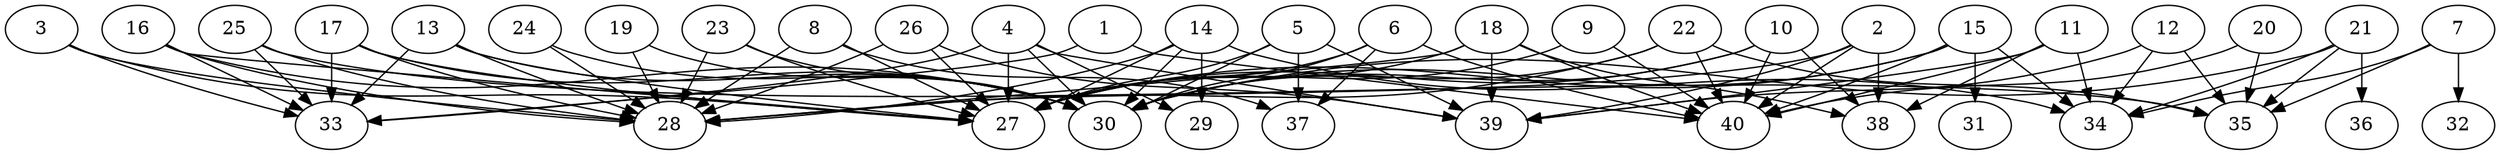 // DAG automatically generated by daggen at Thu Oct  3 14:06:48 2019
// ./daggen --dot -n 40 --ccr 0.5 --fat 0.9 --regular 0.9 --density 0.6 --mindata 5242880 --maxdata 52428800 
digraph G {
  1 [size="49059840", alpha="0.04", expect_size="24529920"] 
  1 -> 33 [size ="24529920"]
  1 -> 40 [size ="24529920"]
  2 [size="13029376", alpha="0.05", expect_size="6514688"] 
  2 -> 28 [size ="6514688"]
  2 -> 38 [size ="6514688"]
  2 -> 39 [size ="6514688"]
  2 -> 40 [size ="6514688"]
  3 [size="93200384", alpha="0.05", expect_size="46600192"] 
  3 -> 27 [size ="46600192"]
  3 -> 28 [size ="46600192"]
  3 -> 33 [size ="46600192"]
  4 [size="28815360", alpha="0.04", expect_size="14407680"] 
  4 -> 27 [size ="14407680"]
  4 -> 29 [size ="14407680"]
  4 -> 30 [size ="14407680"]
  4 -> 33 [size ="14407680"]
  4 -> 39 [size ="14407680"]
  5 [size="17027072", alpha="0.16", expect_size="8513536"] 
  5 -> 27 [size ="8513536"]
  5 -> 30 [size ="8513536"]
  5 -> 37 [size ="8513536"]
  5 -> 39 [size ="8513536"]
  6 [size="53471232", alpha="0.04", expect_size="26735616"] 
  6 -> 27 [size ="26735616"]
  6 -> 30 [size ="26735616"]
  6 -> 37 [size ="26735616"]
  6 -> 40 [size ="26735616"]
  7 [size="46940160", alpha="0.03", expect_size="23470080"] 
  7 -> 32 [size ="23470080"]
  7 -> 34 [size ="23470080"]
  7 -> 35 [size ="23470080"]
  8 [size="42266624", alpha="0.16", expect_size="21133312"] 
  8 -> 27 [size ="21133312"]
  8 -> 28 [size ="21133312"]
  8 -> 37 [size ="21133312"]
  9 [size="86142976", alpha="0.03", expect_size="43071488"] 
  9 -> 27 [size ="43071488"]
  9 -> 40 [size ="43071488"]
  10 [size="42813440", alpha="0.10", expect_size="21406720"] 
  10 -> 27 [size ="21406720"]
  10 -> 30 [size ="21406720"]
  10 -> 38 [size ="21406720"]
  10 -> 40 [size ="21406720"]
  11 [size="68665344", alpha="0.12", expect_size="34332672"] 
  11 -> 34 [size ="34332672"]
  11 -> 38 [size ="34332672"]
  11 -> 39 [size ="34332672"]
  11 -> 40 [size ="34332672"]
  12 [size="89198592", alpha="0.03", expect_size="44599296"] 
  12 -> 34 [size ="44599296"]
  12 -> 35 [size ="44599296"]
  12 -> 39 [size ="44599296"]
  13 [size="19763200", alpha="0.11", expect_size="9881600"] 
  13 -> 27 [size ="9881600"]
  13 -> 28 [size ="9881600"]
  13 -> 30 [size ="9881600"]
  13 -> 33 [size ="9881600"]
  14 [size="45234176", alpha="0.06", expect_size="22617088"] 
  14 -> 27 [size ="22617088"]
  14 -> 28 [size ="22617088"]
  14 -> 29 [size ="22617088"]
  14 -> 30 [size ="22617088"]
  14 -> 34 [size ="22617088"]
  15 [size="66244608", alpha="0.09", expect_size="33122304"] 
  15 -> 27 [size ="33122304"]
  15 -> 30 [size ="33122304"]
  15 -> 31 [size ="33122304"]
  15 -> 34 [size ="33122304"]
  15 -> 40 [size ="33122304"]
  16 [size="45633536", alpha="0.03", expect_size="22816768"] 
  16 -> 27 [size ="22816768"]
  16 -> 28 [size ="22816768"]
  16 -> 30 [size ="22816768"]
  16 -> 33 [size ="22816768"]
  17 [size="66545664", alpha="0.06", expect_size="33272832"] 
  17 -> 27 [size ="33272832"]
  17 -> 28 [size ="33272832"]
  17 -> 30 [size ="33272832"]
  17 -> 33 [size ="33272832"]
  18 [size="79855616", alpha="0.03", expect_size="39927808"] 
  18 -> 27 [size ="39927808"]
  18 -> 28 [size ="39927808"]
  18 -> 38 [size ="39927808"]
  18 -> 39 [size ="39927808"]
  18 -> 40 [size ="39927808"]
  19 [size="61456384", alpha="0.06", expect_size="30728192"] 
  19 -> 28 [size ="30728192"]
  19 -> 30 [size ="30728192"]
  20 [size="75094016", alpha="0.02", expect_size="37547008"] 
  20 -> 35 [size ="37547008"]
  20 -> 40 [size ="37547008"]
  21 [size="28948480", alpha="0.06", expect_size="14474240"] 
  21 -> 30 [size ="14474240"]
  21 -> 34 [size ="14474240"]
  21 -> 35 [size ="14474240"]
  21 -> 36 [size ="14474240"]
  22 [size="85504000", alpha="0.11", expect_size="42752000"] 
  22 -> 28 [size ="42752000"]
  22 -> 30 [size ="42752000"]
  22 -> 35 [size ="42752000"]
  22 -> 40 [size ="42752000"]
  23 [size="100132864", alpha="0.14", expect_size="50066432"] 
  23 -> 27 [size ="50066432"]
  23 -> 28 [size ="50066432"]
  23 -> 30 [size ="50066432"]
  24 [size="57698304", alpha="0.00", expect_size="28849152"] 
  24 -> 28 [size ="28849152"]
  24 -> 30 [size ="28849152"]
  25 [size="86927360", alpha="0.08", expect_size="43463680"] 
  25 -> 28 [size ="43463680"]
  25 -> 33 [size ="43463680"]
  25 -> 35 [size ="43463680"]
  26 [size="33390592", alpha="0.05", expect_size="16695296"] 
  26 -> 27 [size ="16695296"]
  26 -> 28 [size ="16695296"]
  26 -> 39 [size ="16695296"]
  27 [size="49883136", alpha="0.09", expect_size="24941568"] 
  28 [size="75839488", alpha="0.01", expect_size="37919744"] 
  29 [size="89272320", alpha="0.08", expect_size="44636160"] 
  30 [size="21592064", alpha="0.02", expect_size="10796032"] 
  31 [size="30525440", alpha="0.09", expect_size="15262720"] 
  32 [size="60278784", alpha="0.12", expect_size="30139392"] 
  33 [size="19021824", alpha="0.17", expect_size="9510912"] 
  34 [size="83841024", alpha="0.10", expect_size="41920512"] 
  35 [size="84326400", alpha="0.14", expect_size="42163200"] 
  36 [size="27021312", alpha="0.06", expect_size="13510656"] 
  37 [size="49281024", alpha="0.10", expect_size="24640512"] 
  38 [size="93192192", alpha="0.08", expect_size="46596096"] 
  39 [size="96163840", alpha="0.17", expect_size="48081920"] 
  40 [size="39483392", alpha="0.00", expect_size="19741696"] 
}
